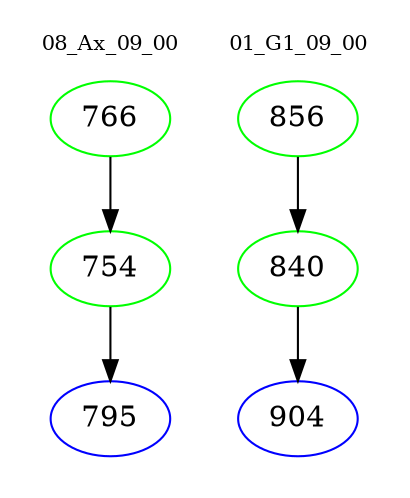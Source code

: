 digraph{
subgraph cluster_0 {
color = white
label = "08_Ax_09_00";
fontsize=10;
T0_766 [label="766", color="green"]
T0_766 -> T0_754 [color="black"]
T0_754 [label="754", color="green"]
T0_754 -> T0_795 [color="black"]
T0_795 [label="795", color="blue"]
}
subgraph cluster_1 {
color = white
label = "01_G1_09_00";
fontsize=10;
T1_856 [label="856", color="green"]
T1_856 -> T1_840 [color="black"]
T1_840 [label="840", color="green"]
T1_840 -> T1_904 [color="black"]
T1_904 [label="904", color="blue"]
}
}
